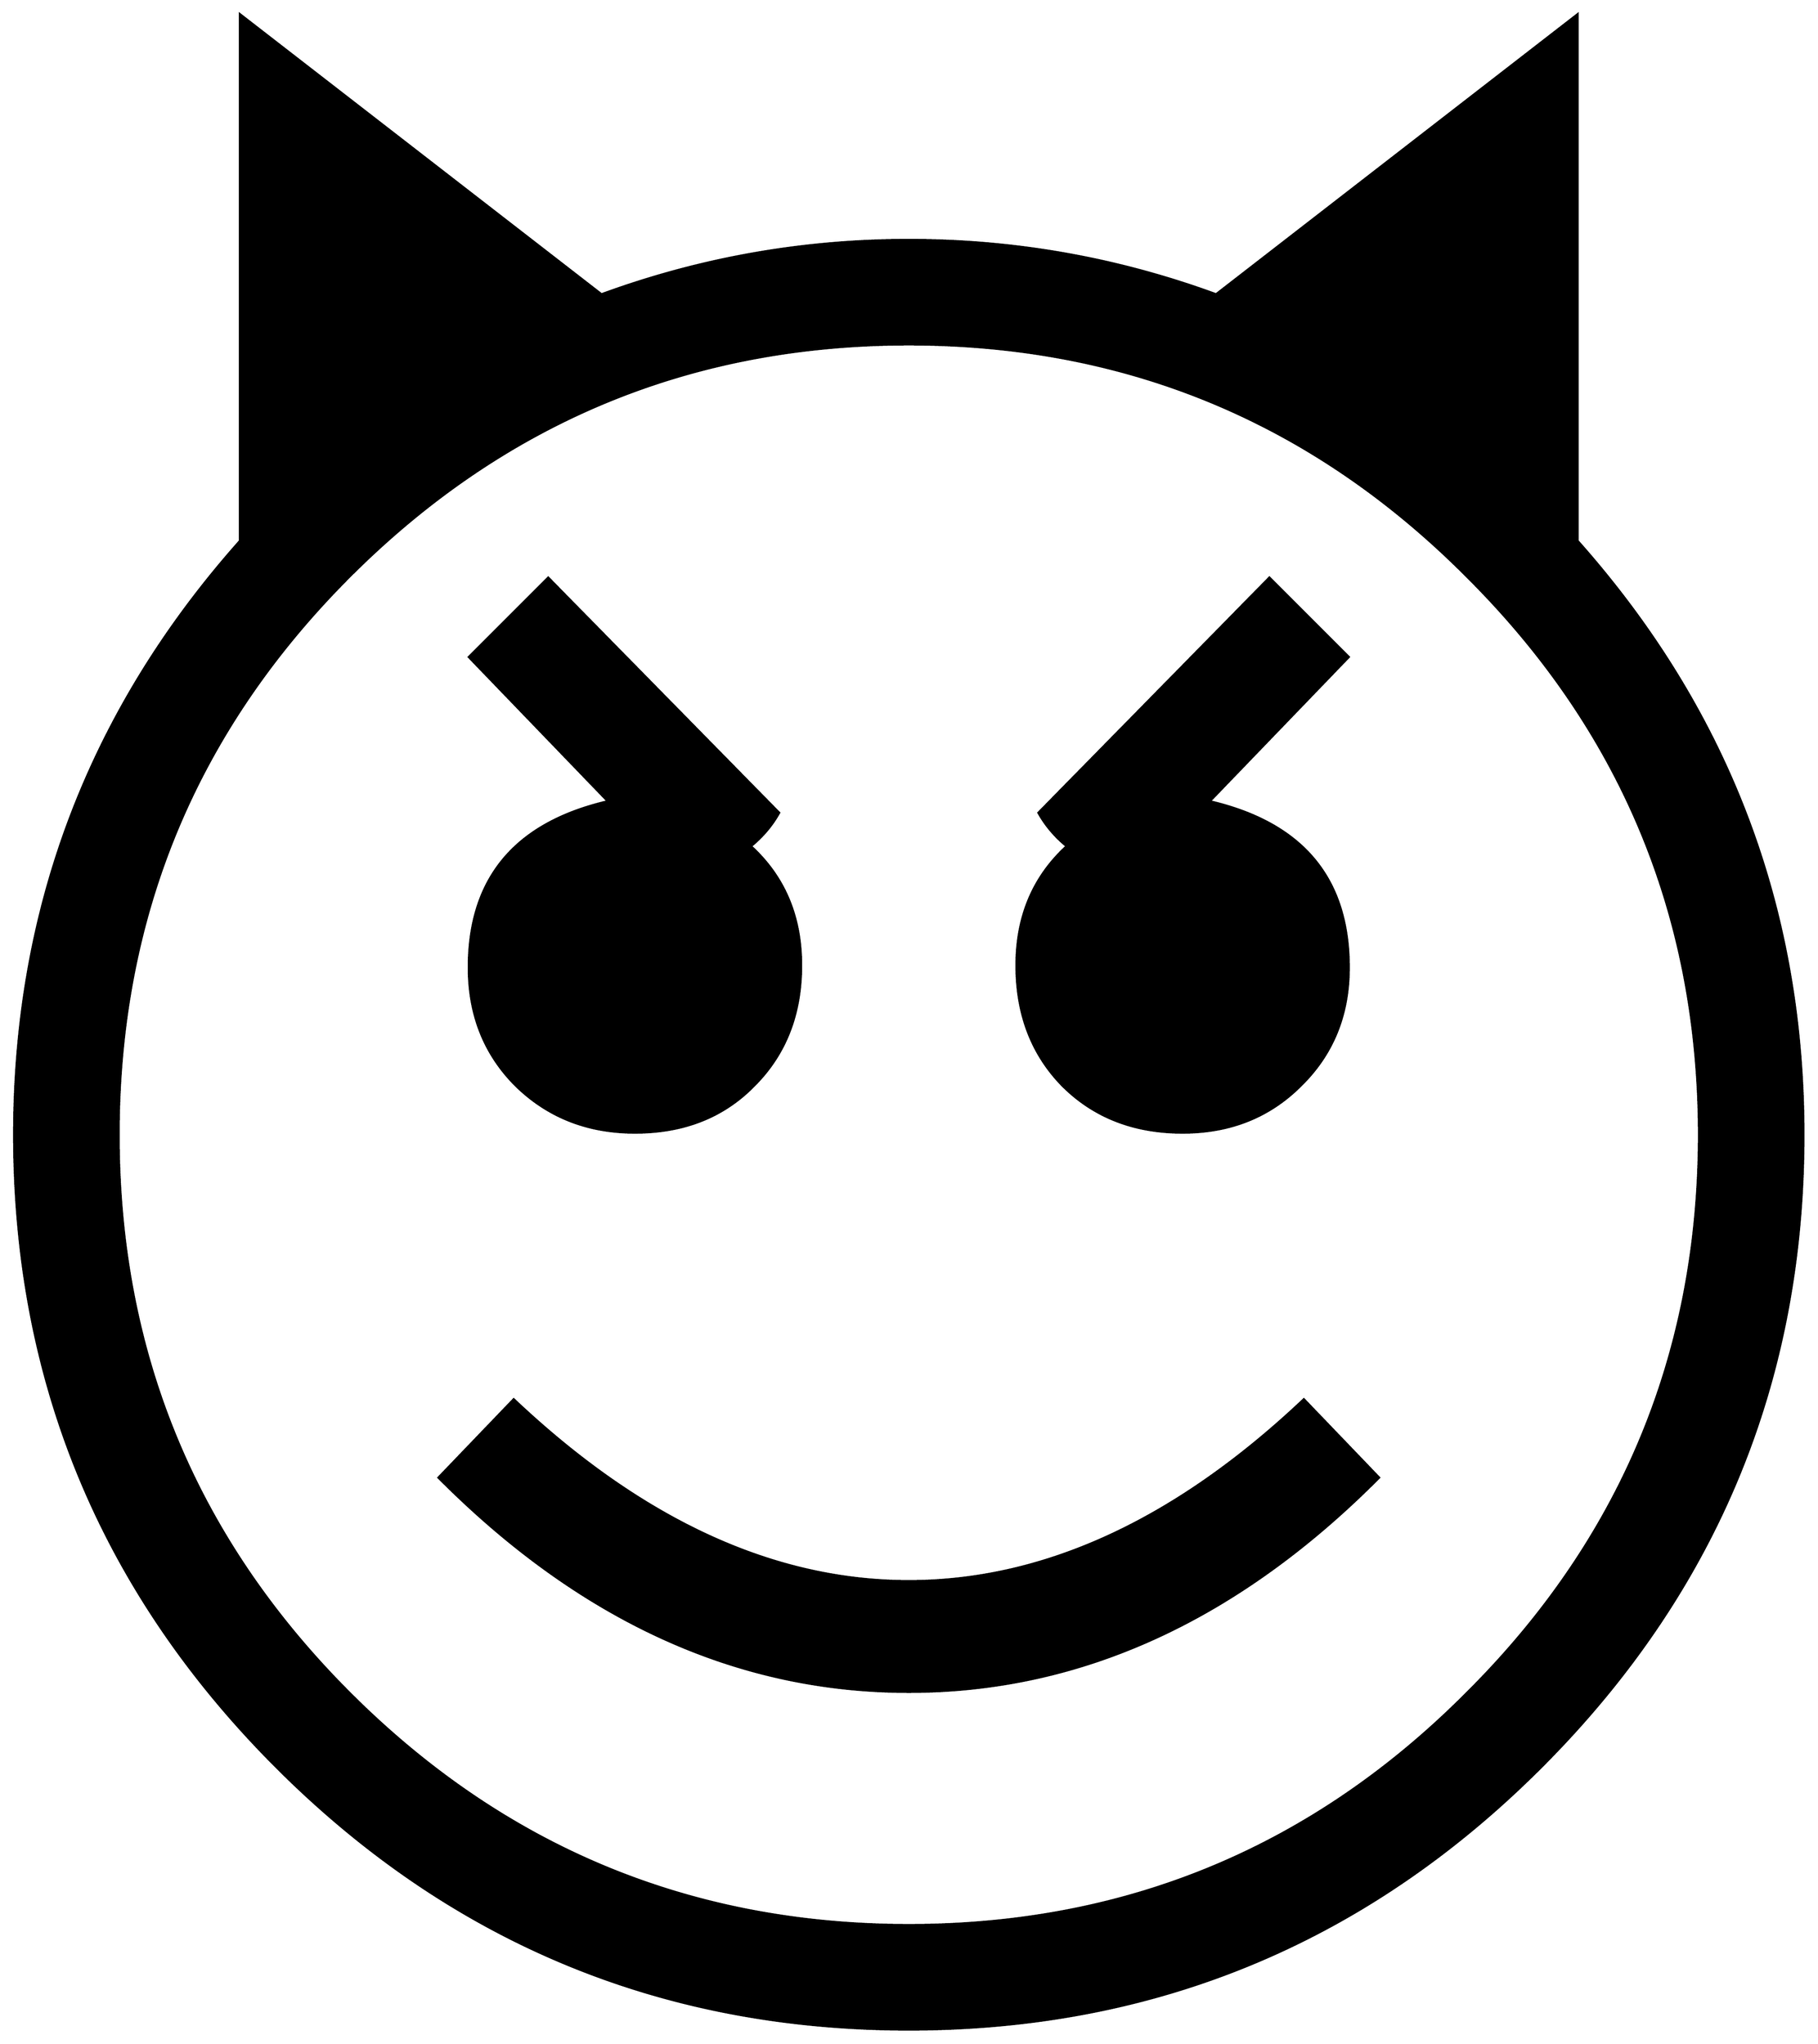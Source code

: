 


\begin{tikzpicture}[y=0.80pt, x=0.80pt, yscale=-1.0, xscale=1.0, inner sep=0pt, outer sep=0pt]
\begin{scope}[shift={(100.0,1706.0)},nonzero rule]
  \path[draw=.,fill=.,line width=1.600pt] (1794.0,-474.0) ..
    controls (1794.0,-238.0) and (1710.333,-36.333) ..
    (1543.0,131.0) .. controls (1375.667,298.333) and (1174.0,382.0)
    .. (938.0,382.0) .. controls (702.0,382.0) and (500.333,298.333)
    .. (333.0,131.0) .. controls (165.667,-36.333) and (82.0,-238.0)
    .. (82.0,-474.0) .. controls (82.0,-690.667) and
    (154.0,-880.0) .. (298.0,-1042.0) -- (298.0,-1546.0) --
    (644.0,-1278.0) .. controls (738.667,-1312.667) and
    (836.667,-1330.0) .. (938.0,-1330.0) .. controls
    (1039.333,-1330.0) and (1137.333,-1312.667) .. (1232.0,-1278.0) --
    (1578.0,-1546.0) -- (1578.0,-1042.0) .. controls
    (1722.0,-880.0) and (1794.0,-690.667) .. (1794.0,-474.0) --
    cycle(1694.0,-474.0) .. controls (1694.0,-682.667) and
    (1620.0,-860.667) .. (1472.0,-1008.0) .. controls
    (1324.667,-1156.0) and (1146.667,-1230.0) .. (938.0,-1230.0) ..
    controls (729.333,-1230.0) and (551.0,-1156.0) ..
    (403.0,-1008.0) .. controls (255.667,-860.667) and
    (182.0,-682.667) .. (182.0,-474.0) .. controls (182.0,-265.333)
    and (255.667,-87.333) .. (403.0,60.0) .. controls (551.0,208.0)
    and (729.333,282.0) .. (938.0,282.0) .. controls
    (1146.667,282.0) and (1324.667,208.0) .. (1472.0,60.0) ..
    controls (1620.0,-87.333) and (1694.0,-265.333) ..
    (1694.0,-474.0) -- cycle(1359.0,-634.0) .. controls
    (1359.0,-588.667) and (1343.667,-551.0) .. (1313.0,-521.0) ..
    controls (1283.0,-491.0) and (1245.333,-476.0) ..
    (1200.0,-476.0) .. controls (1153.333,-476.0) and
    (1115.0,-491.0) .. (1085.0,-521.0) .. controls
    (1055.667,-551.0) and (1041.0,-589.333) .. (1041.0,-636.0) ..
    controls (1041.0,-682.667) and (1057.0,-720.667) ..
    (1089.0,-750.0) .. controls (1077.667,-759.333) and
    (1068.667,-770.0) .. (1062.0,-782.0) -- (1283.0,-1007.0) --
    (1359.0,-931.0) -- (1226.0,-793.0) .. controls
    (1314.667,-772.333) and (1359.0,-719.333) .. (1359.0,-634.0) --
    cycle(835.0,-636.0) .. controls (835.0,-589.333) and
    (820.0,-551.0) .. (790.0,-521.0) .. controls (760.667,-491.0)
    and (722.667,-476.0) .. (676.0,-476.0) .. controls
    (630.667,-476.0) and (592.667,-491.0) .. (562.0,-521.0) ..
    controls (532.0,-551.0) and (517.0,-588.667) .. (517.0,-634.0)
    .. controls (517.0,-719.333) and (561.333,-772.333) ..
    (650.0,-793.0) -- (517.0,-931.0) -- (593.0,-1007.0) --
    (814.0,-782.0) .. controls (807.333,-770.0) and (798.333,-759.333)
    .. (787.0,-750.0) .. controls (819.0,-720.667) and
    (835.0,-682.667) .. (835.0,-636.0) -- cycle(1388.0,-146.0) ..
    controls (1252.0,-9.333) and (1102.0,59.0) .. (938.0,59.0) ..
    controls (774.0,59.0) and (624.0,-9.333) .. (488.0,-146.0) --
    (560.0,-221.0) .. controls (682.667,-105.0) and (808.667,-47.0)
    .. (938.0,-47.0) .. controls (1067.333,-47.0) and
    (1193.333,-105.0) .. (1316.0,-221.0) -- (1388.0,-146.0) --
    cycle;
\end{scope}

\end{tikzpicture}

